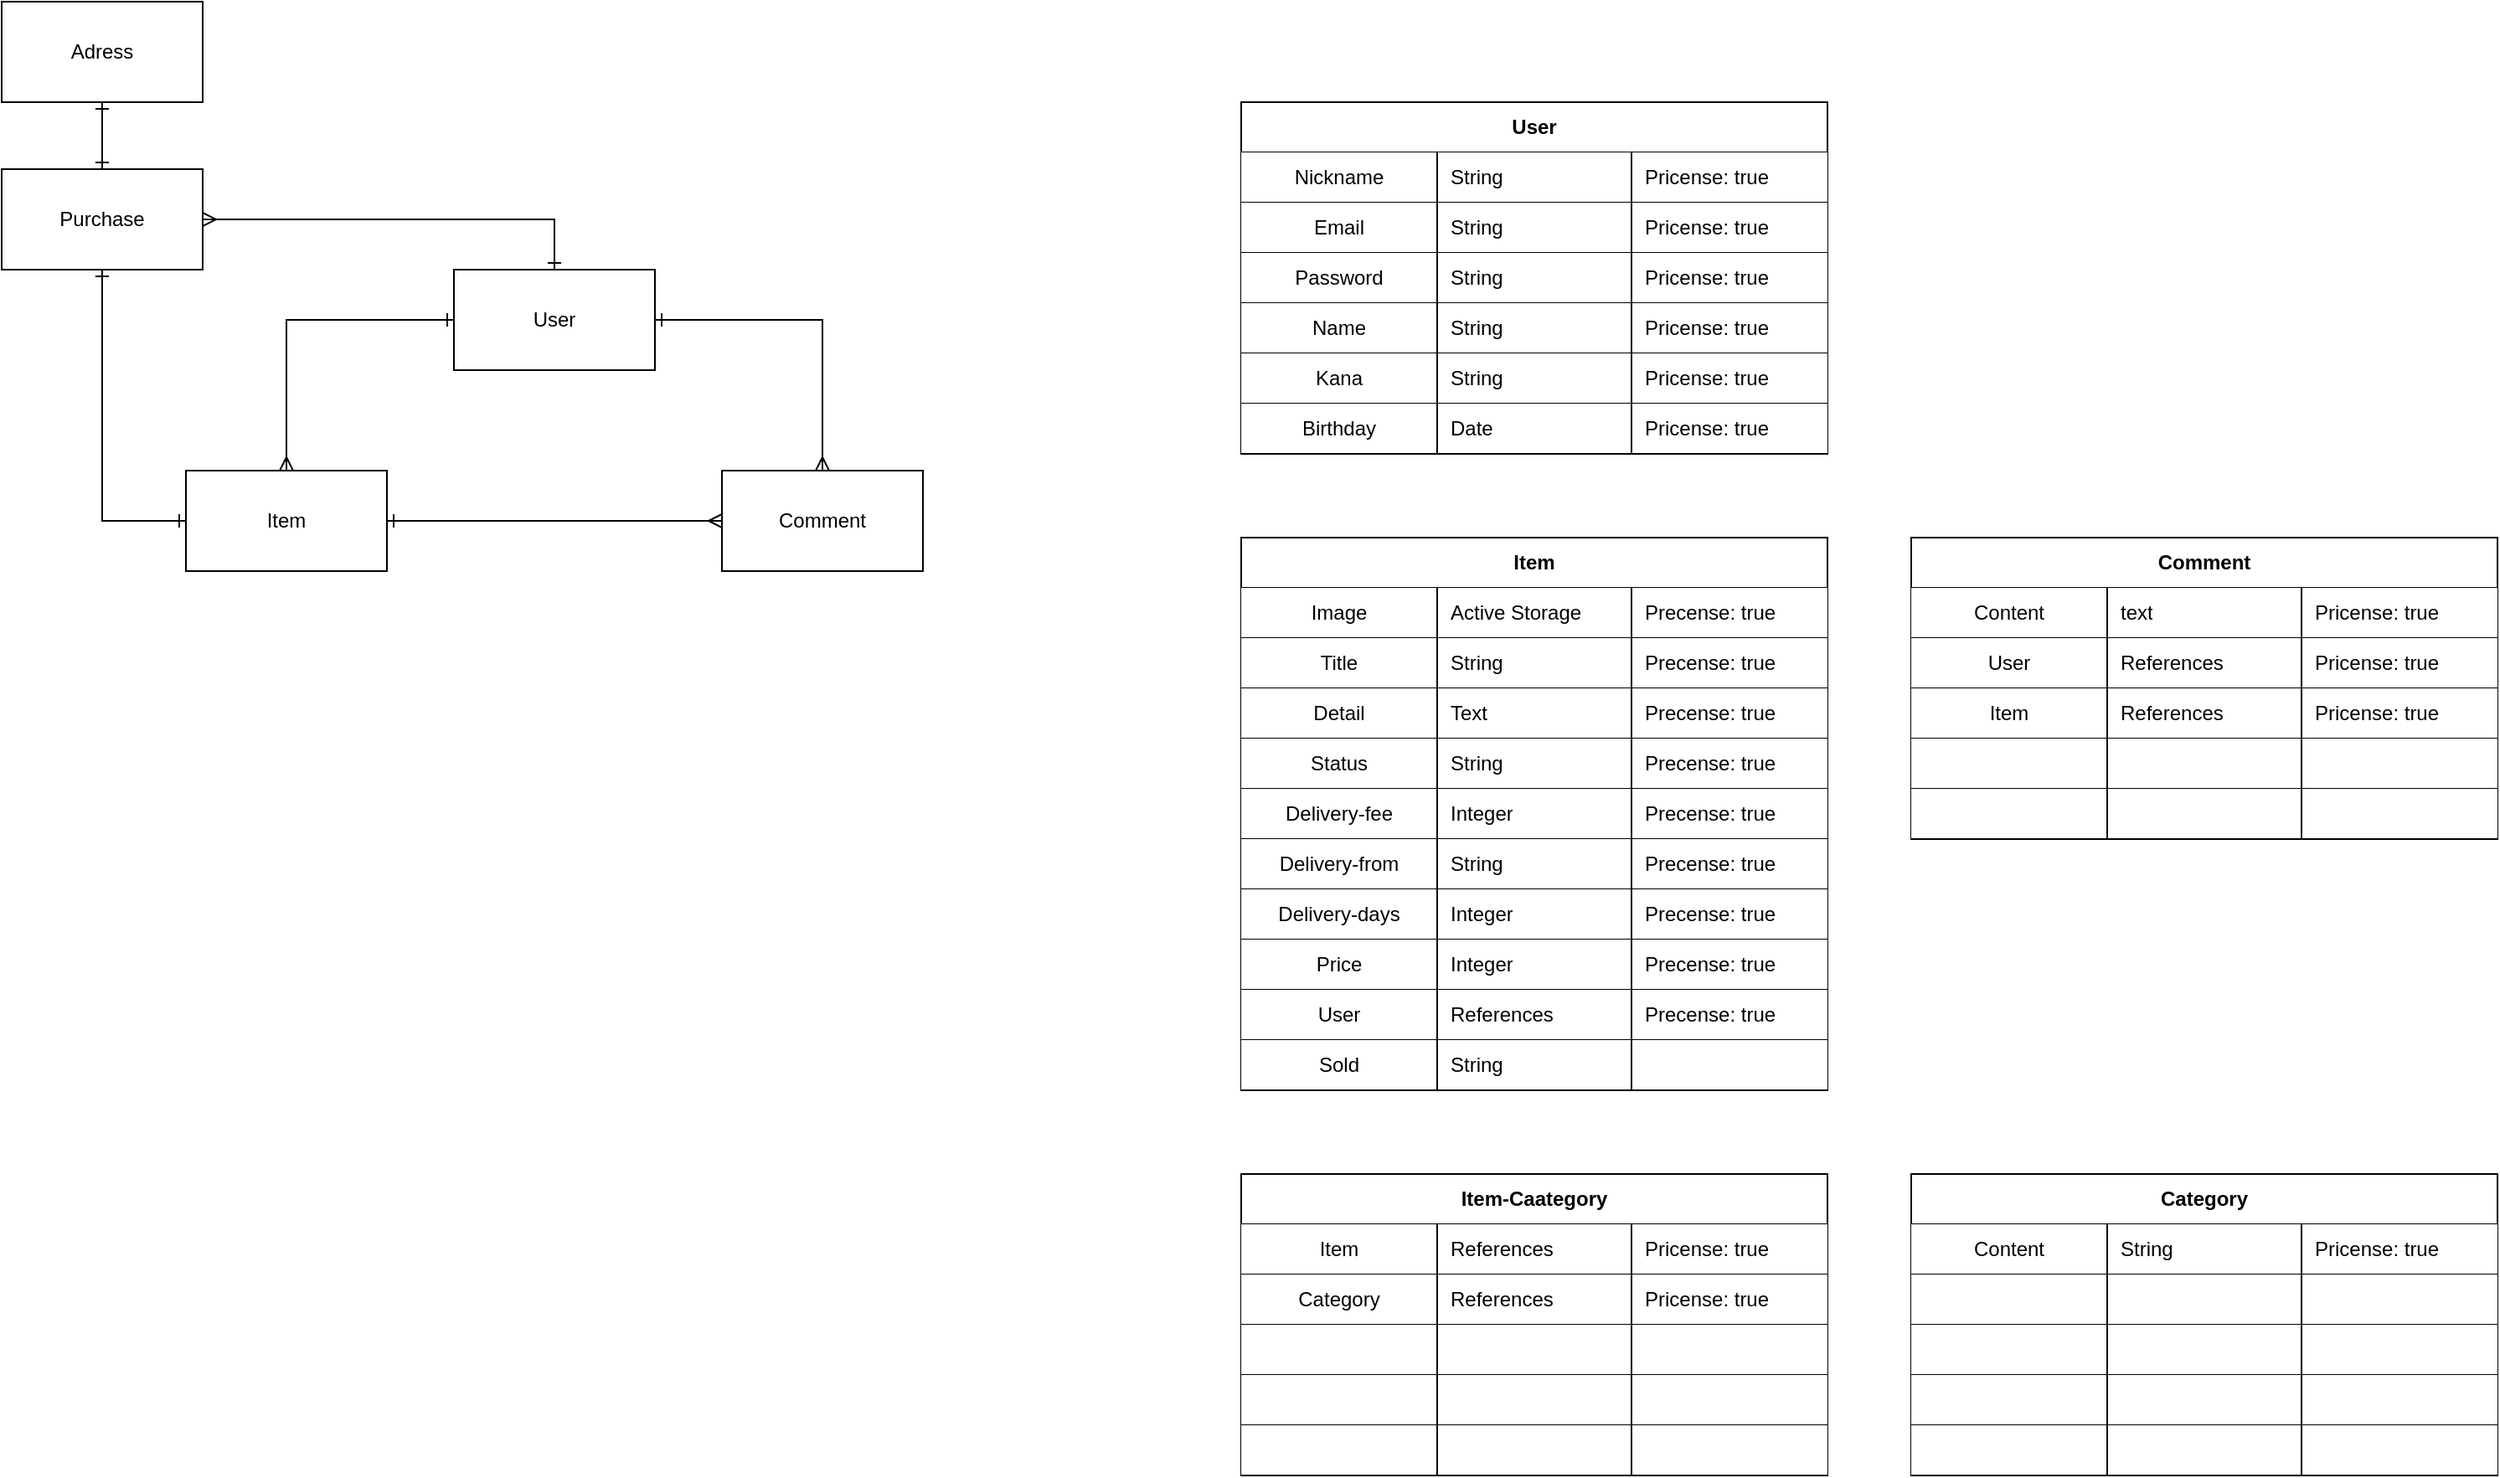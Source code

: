 <mxfile version="14.2.4" type="embed">
    <diagram id="dXZT_4Tq_jU0Bv2tB8mR" name="ページ1">
        <mxGraphModel dx="1555" dy="216" grid="1" gridSize="10" guides="1" tooltips="1" connect="1" arrows="1" fold="1" page="1" pageScale="1" pageWidth="827" pageHeight="1169" math="0" shadow="0">
            <root>
                <mxCell id="0"/>
                <mxCell id="1" parent="0"/>
                <mxCell id="6" style="edgeStyle=orthogonalEdgeStyle;rounded=0;orthogonalLoop=1;jettySize=auto;html=1;exitX=0;exitY=0.5;exitDx=0;exitDy=0;entryX=0.5;entryY=0;entryDx=0;entryDy=0;startArrow=ERone;startFill=0;endArrow=ERmany;endFill=0;" parent="1" source="2" target="3" edge="1">
                    <mxGeometry relative="1" as="geometry">
                        <Array as="points">
                            <mxPoint x="-530" y="240"/>
                        </Array>
                    </mxGeometry>
                </mxCell>
                <mxCell id="9" style="edgeStyle=orthogonalEdgeStyle;rounded=0;orthogonalLoop=1;jettySize=auto;html=1;exitX=1;exitY=0.5;exitDx=0;exitDy=0;entryX=0.5;entryY=0;entryDx=0;entryDy=0;startArrow=ERone;startFill=0;endArrow=ERmany;endFill=0;" parent="1" source="2" target="4" edge="1">
                    <mxGeometry relative="1" as="geometry"/>
                </mxCell>
                <mxCell id="2" value="User" style="whiteSpace=wrap;html=1;" parent="1" vertex="1">
                    <mxGeometry x="-430" y="210" width="120" height="60" as="geometry"/>
                </mxCell>
                <mxCell id="10" style="edgeStyle=orthogonalEdgeStyle;rounded=0;orthogonalLoop=1;jettySize=auto;html=1;exitX=1;exitY=0.5;exitDx=0;exitDy=0;startArrow=ERone;startFill=0;endArrow=ERmany;endFill=0;entryX=0;entryY=0.5;entryDx=0;entryDy=0;" parent="1" source="3" target="4" edge="1">
                    <mxGeometry relative="1" as="geometry">
                        <mxPoint x="-310" y="360" as="targetPoint"/>
                    </mxGeometry>
                </mxCell>
                <mxCell id="3" value="Item" style="whiteSpace=wrap;html=1;" parent="1" vertex="1">
                    <mxGeometry x="-590" y="330" width="120" height="60" as="geometry"/>
                </mxCell>
                <mxCell id="4" value="Comment" style="whiteSpace=wrap;html=1;" parent="1" vertex="1">
                    <mxGeometry x="-270" y="330" width="120" height="60" as="geometry"/>
                </mxCell>
                <mxCell id="41" style="edgeStyle=orthogonalEdgeStyle;rounded=0;orthogonalLoop=1;jettySize=auto;html=1;startArrow=ERone;startFill=0;endArrow=ERone;endFill=0;exitX=0;exitY=0.5;exitDx=0;exitDy=0;" parent="1" source="3" target="5" edge="1">
                    <mxGeometry relative="1" as="geometry"/>
                </mxCell>
                <mxCell id="110" style="edgeStyle=orthogonalEdgeStyle;rounded=0;orthogonalLoop=1;jettySize=auto;html=1;exitX=0.5;exitY=1;exitDx=0;exitDy=0;entryX=0.5;entryY=0;entryDx=0;entryDy=0;startArrow=ERone;startFill=0;endArrow=ERone;endFill=0;" parent="1" source="108" target="5" edge="1">
                    <mxGeometry relative="1" as="geometry">
                        <Array as="points">
                            <mxPoint x="-640" y="110"/>
                            <mxPoint x="-640" y="150"/>
                        </Array>
                    </mxGeometry>
                </mxCell>
                <mxCell id="167" style="edgeStyle=orthogonalEdgeStyle;rounded=0;orthogonalLoop=1;jettySize=auto;html=1;exitX=1;exitY=0.5;exitDx=0;exitDy=0;entryX=0.5;entryY=0;entryDx=0;entryDy=0;startArrow=ERmany;startFill=0;endArrow=ERone;endFill=0;" edge="1" parent="1" source="5" target="2">
                    <mxGeometry relative="1" as="geometry"/>
                </mxCell>
                <mxCell id="5" value="Purchase" style="whiteSpace=wrap;html=1;" parent="1" vertex="1">
                    <mxGeometry x="-700" y="150" width="120" height="60" as="geometry"/>
                </mxCell>
                <mxCell id="12" value="User" style="shape=table;html=1;whiteSpace=wrap;startSize=30;container=1;collapsible=0;childLayout=tableLayout;fixedRows=1;rowLines=0;fontStyle=1;align=center;labelBackgroundColor=none;" parent="1" vertex="1">
                    <mxGeometry x="40" y="110" width="350" height="210" as="geometry"/>
                </mxCell>
                <mxCell id="13" value="" style="shape=partialRectangle;html=1;whiteSpace=wrap;collapsible=0;dropTarget=0;pointerEvents=0;fillColor=none;top=0;left=0;bottom=1;right=0;points=[[0,0.5],[1,0.5]];portConstraint=eastwest;" parent="12" vertex="1">
                    <mxGeometry y="30" width="350" height="30" as="geometry"/>
                </mxCell>
                <mxCell id="14" value="Nickname" style="shape=partialRectangle;html=1;whiteSpace=wrap;connectable=0;top=0;left=0;bottom=1;right=0;overflow=hidden;" parent="13" vertex="1">
                    <mxGeometry width="117" height="30" as="geometry"/>
                </mxCell>
                <mxCell id="15" value="String" style="shape=partialRectangle;html=1;whiteSpace=wrap;connectable=0;top=0;left=1;bottom=1;right=0;align=left;spacingLeft=6;overflow=hidden;" parent="13" vertex="1">
                    <mxGeometry x="117" width="116" height="30" as="geometry"/>
                </mxCell>
                <mxCell id="31" value="&lt;span&gt;Pricense: true&lt;/span&gt;" style="shape=partialRectangle;html=1;whiteSpace=wrap;connectable=0;top=0;left=1;bottom=1;right=0;align=left;spacingLeft=6;overflow=hidden;" parent="13" vertex="1">
                    <mxGeometry x="233" width="117" height="30" as="geometry"/>
                </mxCell>
                <mxCell id="16" value="" style="shape=partialRectangle;html=1;whiteSpace=wrap;collapsible=0;dropTarget=0;pointerEvents=0;fillColor=none;top=0;left=0;bottom=0;right=0;points=[[0,0.5],[1,0.5]];portConstraint=eastwest;" parent="12" vertex="1">
                    <mxGeometry y="60" width="350" height="30" as="geometry"/>
                </mxCell>
                <mxCell id="17" value="Email" style="shape=partialRectangle;html=1;whiteSpace=wrap;connectable=0;top=0;left=0;bottom=1;right=0;overflow=hidden;" parent="16" vertex="1">
                    <mxGeometry width="117" height="30" as="geometry"/>
                </mxCell>
                <mxCell id="18" value="String" style="shape=partialRectangle;html=1;whiteSpace=wrap;connectable=0;top=0;left=1;bottom=1;right=0;align=left;spacingLeft=6;overflow=hidden;" parent="16" vertex="1">
                    <mxGeometry x="117" width="116" height="30" as="geometry"/>
                </mxCell>
                <mxCell id="32" value="&lt;span&gt;Pricense: true&lt;/span&gt;" style="shape=partialRectangle;html=1;whiteSpace=wrap;connectable=0;top=0;left=1;bottom=1;right=0;align=left;spacingLeft=6;overflow=hidden;" parent="16" vertex="1">
                    <mxGeometry x="233" width="117" height="30" as="geometry"/>
                </mxCell>
                <mxCell id="19" value="" style="shape=partialRectangle;html=1;whiteSpace=wrap;collapsible=0;dropTarget=0;pointerEvents=0;fillColor=none;top=0;left=0;bottom=0;right=0;points=[[0,0.5],[1,0.5]];portConstraint=eastwest;" parent="12" vertex="1">
                    <mxGeometry y="90" width="350" height="30" as="geometry"/>
                </mxCell>
                <mxCell id="20" value="Password" style="shape=partialRectangle;html=1;whiteSpace=wrap;connectable=0;top=0;left=0;bottom=1;right=0;overflow=hidden;" parent="19" vertex="1">
                    <mxGeometry width="117" height="30" as="geometry"/>
                </mxCell>
                <mxCell id="21" value="String" style="shape=partialRectangle;html=1;whiteSpace=wrap;connectable=0;top=0;left=1;bottom=1;right=0;align=left;spacingLeft=6;overflow=hidden;" parent="19" vertex="1">
                    <mxGeometry x="117" width="116" height="30" as="geometry"/>
                </mxCell>
                <mxCell id="33" value="&lt;span&gt;Pricense: true&lt;/span&gt;" style="shape=partialRectangle;html=1;whiteSpace=wrap;connectable=0;top=0;left=1;bottom=1;right=0;align=left;spacingLeft=6;overflow=hidden;" parent="19" vertex="1">
                    <mxGeometry x="233" width="117" height="30" as="geometry"/>
                </mxCell>
                <mxCell id="28" style="shape=partialRectangle;html=1;whiteSpace=wrap;collapsible=0;dropTarget=0;pointerEvents=0;fillColor=none;top=0;left=0;bottom=0;right=0;points=[[0,0.5],[1,0.5]];portConstraint=eastwest;" parent="12" vertex="1">
                    <mxGeometry y="120" width="350" height="30" as="geometry"/>
                </mxCell>
                <mxCell id="29" value="Name" style="shape=partialRectangle;html=1;whiteSpace=wrap;connectable=0;top=0;left=0;bottom=1;right=0;overflow=hidden;" parent="28" vertex="1">
                    <mxGeometry width="117" height="30" as="geometry"/>
                </mxCell>
                <mxCell id="30" value="String" style="shape=partialRectangle;html=1;whiteSpace=wrap;connectable=0;top=0;left=1;bottom=1;right=0;align=left;spacingLeft=6;overflow=hidden;" parent="28" vertex="1">
                    <mxGeometry x="117" width="116" height="30" as="geometry"/>
                </mxCell>
                <mxCell id="34" value="&lt;span&gt;Pricense: true&lt;/span&gt;" style="shape=partialRectangle;html=1;whiteSpace=wrap;connectable=0;top=0;left=1;bottom=1;right=0;align=left;spacingLeft=6;overflow=hidden;" parent="28" vertex="1">
                    <mxGeometry x="233" width="117" height="30" as="geometry"/>
                </mxCell>
                <mxCell id="25" style="shape=partialRectangle;html=1;whiteSpace=wrap;collapsible=0;dropTarget=0;pointerEvents=0;fillColor=none;top=0;left=0;bottom=0;right=0;points=[[0,0.5],[1,0.5]];portConstraint=eastwest;" parent="12" vertex="1">
                    <mxGeometry y="150" width="350" height="30" as="geometry"/>
                </mxCell>
                <mxCell id="26" value="Kana" style="shape=partialRectangle;html=1;whiteSpace=wrap;connectable=0;top=0;left=0;bottom=1;right=0;overflow=hidden;" parent="25" vertex="1">
                    <mxGeometry width="117" height="30" as="geometry"/>
                </mxCell>
                <mxCell id="27" value="String" style="shape=partialRectangle;html=1;whiteSpace=wrap;connectable=0;top=0;left=1;bottom=1;right=0;align=left;spacingLeft=6;overflow=hidden;" parent="25" vertex="1">
                    <mxGeometry x="117" width="116" height="30" as="geometry"/>
                </mxCell>
                <mxCell id="35" value="&lt;span&gt;Pricense: true&lt;/span&gt;" style="shape=partialRectangle;html=1;whiteSpace=wrap;connectable=0;top=0;left=1;bottom=1;right=0;align=left;spacingLeft=6;overflow=hidden;" parent="25" vertex="1">
                    <mxGeometry x="233" width="117" height="30" as="geometry"/>
                </mxCell>
                <mxCell id="36" style="shape=partialRectangle;html=1;whiteSpace=wrap;collapsible=0;dropTarget=0;pointerEvents=0;fillColor=none;top=0;left=0;bottom=0;right=0;points=[[0,0.5],[1,0.5]];portConstraint=eastwest;" parent="12" vertex="1">
                    <mxGeometry y="180" width="350" height="30" as="geometry"/>
                </mxCell>
                <mxCell id="37" value="Birthday" style="shape=partialRectangle;html=1;whiteSpace=wrap;connectable=0;top=0;left=0;bottom=1;right=0;overflow=hidden;" parent="36" vertex="1">
                    <mxGeometry width="117" height="30" as="geometry"/>
                </mxCell>
                <mxCell id="38" value="Date" style="shape=partialRectangle;html=1;whiteSpace=wrap;connectable=0;top=0;left=1;bottom=1;right=0;align=left;spacingLeft=6;overflow=hidden;" parent="36" vertex="1">
                    <mxGeometry x="117" width="116" height="30" as="geometry"/>
                </mxCell>
                <mxCell id="39" value="&lt;span&gt;Pricense: true&lt;/span&gt;" style="shape=partialRectangle;html=1;whiteSpace=wrap;connectable=0;top=0;left=1;bottom=1;right=0;align=left;spacingLeft=6;overflow=hidden;" parent="36" vertex="1">
                    <mxGeometry x="233" width="117" height="30" as="geometry"/>
                </mxCell>
                <mxCell id="42" value="Item" style="shape=table;html=1;whiteSpace=wrap;startSize=30;container=1;collapsible=0;childLayout=tableLayout;fixedRows=1;rowLines=0;fontStyle=1;align=center;labelBackgroundColor=none;" parent="1" vertex="1">
                    <mxGeometry x="40" y="370" width="350" height="330" as="geometry"/>
                </mxCell>
                <mxCell id="43" value="" style="shape=partialRectangle;html=1;whiteSpace=wrap;collapsible=0;dropTarget=0;pointerEvents=0;fillColor=none;top=0;left=0;bottom=1;right=0;points=[[0,0.5],[1,0.5]];portConstraint=eastwest;" parent="42" vertex="1">
                    <mxGeometry y="30" width="350" height="30" as="geometry"/>
                </mxCell>
                <mxCell id="44" value="Image" style="shape=partialRectangle;html=1;whiteSpace=wrap;connectable=0;top=0;left=0;bottom=1;right=0;overflow=hidden;" parent="43" vertex="1">
                    <mxGeometry width="117" height="30" as="geometry"/>
                </mxCell>
                <mxCell id="45" value="Active Storage" style="shape=partialRectangle;html=1;whiteSpace=wrap;connectable=0;top=0;left=1;bottom=1;right=0;align=left;spacingLeft=6;overflow=hidden;" parent="43" vertex="1">
                    <mxGeometry x="117" width="116" height="30" as="geometry"/>
                </mxCell>
                <mxCell id="46" value="Precense: true" style="shape=partialRectangle;html=1;whiteSpace=wrap;connectable=0;top=0;left=1;bottom=1;right=0;align=left;spacingLeft=6;overflow=hidden;" parent="43" vertex="1">
                    <mxGeometry x="233" width="117" height="30" as="geometry"/>
                </mxCell>
                <mxCell id="47" value="" style="shape=partialRectangle;html=1;whiteSpace=wrap;collapsible=0;dropTarget=0;pointerEvents=0;fillColor=none;top=0;left=0;bottom=0;right=0;points=[[0,0.5],[1,0.5]];portConstraint=eastwest;" parent="42" vertex="1">
                    <mxGeometry y="60" width="350" height="30" as="geometry"/>
                </mxCell>
                <mxCell id="48" value="Title" style="shape=partialRectangle;html=1;whiteSpace=wrap;connectable=0;top=0;left=0;bottom=1;right=0;overflow=hidden;" parent="47" vertex="1">
                    <mxGeometry width="117" height="30" as="geometry"/>
                </mxCell>
                <mxCell id="49" value="String" style="shape=partialRectangle;html=1;whiteSpace=wrap;connectable=0;top=0;left=1;bottom=1;right=0;align=left;spacingLeft=6;overflow=hidden;" parent="47" vertex="1">
                    <mxGeometry x="117" width="116" height="30" as="geometry"/>
                </mxCell>
                <mxCell id="50" value="Precense: true" style="shape=partialRectangle;html=1;whiteSpace=wrap;connectable=0;top=0;left=1;bottom=1;right=0;align=left;spacingLeft=6;overflow=hidden;" parent="47" vertex="1">
                    <mxGeometry x="233" width="117" height="30" as="geometry"/>
                </mxCell>
                <mxCell id="51" value="" style="shape=partialRectangle;html=1;whiteSpace=wrap;collapsible=0;dropTarget=0;pointerEvents=0;fillColor=none;top=0;left=0;bottom=0;right=0;points=[[0,0.5],[1,0.5]];portConstraint=eastwest;" parent="42" vertex="1">
                    <mxGeometry y="90" width="350" height="30" as="geometry"/>
                </mxCell>
                <mxCell id="52" value="Detail" style="shape=partialRectangle;html=1;whiteSpace=wrap;connectable=0;top=0;left=0;bottom=1;right=0;overflow=hidden;" parent="51" vertex="1">
                    <mxGeometry width="117" height="30" as="geometry"/>
                </mxCell>
                <mxCell id="53" value="Text" style="shape=partialRectangle;html=1;whiteSpace=wrap;connectable=0;top=0;left=1;bottom=1;right=0;align=left;spacingLeft=6;overflow=hidden;" parent="51" vertex="1">
                    <mxGeometry x="117" width="116" height="30" as="geometry"/>
                </mxCell>
                <mxCell id="54" value="Precense: true" style="shape=partialRectangle;html=1;whiteSpace=wrap;connectable=0;top=0;left=1;bottom=1;right=0;align=left;spacingLeft=6;overflow=hidden;" parent="51" vertex="1">
                    <mxGeometry x="233" width="117" height="30" as="geometry"/>
                </mxCell>
                <mxCell id="59" style="shape=partialRectangle;html=1;whiteSpace=wrap;collapsible=0;dropTarget=0;pointerEvents=0;fillColor=none;top=0;left=0;bottom=0;right=0;points=[[0,0.5],[1,0.5]];portConstraint=eastwest;" parent="42" vertex="1">
                    <mxGeometry y="120" width="350" height="30" as="geometry"/>
                </mxCell>
                <mxCell id="60" value="Status" style="shape=partialRectangle;html=1;whiteSpace=wrap;connectable=0;top=0;left=0;bottom=1;right=0;overflow=hidden;" parent="59" vertex="1">
                    <mxGeometry width="117" height="30" as="geometry"/>
                </mxCell>
                <mxCell id="61" value="String" style="shape=partialRectangle;html=1;whiteSpace=wrap;connectable=0;top=0;left=1;bottom=1;right=0;align=left;spacingLeft=6;overflow=hidden;" parent="59" vertex="1">
                    <mxGeometry x="117" width="116" height="30" as="geometry"/>
                </mxCell>
                <mxCell id="62" value="Precense: true" style="shape=partialRectangle;html=1;whiteSpace=wrap;connectable=0;top=0;left=1;bottom=1;right=0;align=left;spacingLeft=6;overflow=hidden;" parent="59" vertex="1">
                    <mxGeometry x="233" width="117" height="30" as="geometry"/>
                </mxCell>
                <mxCell id="63" style="shape=partialRectangle;html=1;whiteSpace=wrap;collapsible=0;dropTarget=0;pointerEvents=0;fillColor=none;top=0;left=0;bottom=0;right=0;points=[[0,0.5],[1,0.5]];portConstraint=eastwest;" parent="42" vertex="1">
                    <mxGeometry y="150" width="350" height="30" as="geometry"/>
                </mxCell>
                <mxCell id="64" value="Delivery-fee" style="shape=partialRectangle;html=1;whiteSpace=wrap;connectable=0;top=0;left=0;bottom=1;right=0;overflow=hidden;" parent="63" vertex="1">
                    <mxGeometry width="117" height="30" as="geometry"/>
                </mxCell>
                <mxCell id="65" value="Integer" style="shape=partialRectangle;html=1;whiteSpace=wrap;connectable=0;top=0;left=1;bottom=1;right=0;align=left;spacingLeft=6;overflow=hidden;" parent="63" vertex="1">
                    <mxGeometry x="117" width="116" height="30" as="geometry"/>
                </mxCell>
                <mxCell id="66" value="Precense: true" style="shape=partialRectangle;html=1;whiteSpace=wrap;connectable=0;top=0;left=1;bottom=1;right=0;align=left;spacingLeft=6;overflow=hidden;" parent="63" vertex="1">
                    <mxGeometry x="233" width="117" height="30" as="geometry"/>
                </mxCell>
                <mxCell id="104" style="shape=partialRectangle;html=1;whiteSpace=wrap;collapsible=0;dropTarget=0;pointerEvents=0;fillColor=none;top=0;left=0;bottom=0;right=0;points=[[0,0.5],[1,0.5]];portConstraint=eastwest;" parent="42" vertex="1">
                    <mxGeometry y="180" width="350" height="30" as="geometry"/>
                </mxCell>
                <mxCell id="105" value="Delivery-from" style="shape=partialRectangle;html=1;whiteSpace=wrap;connectable=0;top=0;left=0;bottom=1;right=0;overflow=hidden;" parent="104" vertex="1">
                    <mxGeometry width="117" height="30" as="geometry"/>
                </mxCell>
                <mxCell id="106" value="String" style="shape=partialRectangle;html=1;whiteSpace=wrap;connectable=0;top=0;left=1;bottom=1;right=0;align=left;spacingLeft=6;overflow=hidden;" parent="104" vertex="1">
                    <mxGeometry x="117" width="116" height="30" as="geometry"/>
                </mxCell>
                <mxCell id="107" value="Precense: true" style="shape=partialRectangle;html=1;whiteSpace=wrap;connectable=0;top=0;left=1;bottom=1;right=0;align=left;spacingLeft=6;overflow=hidden;" parent="104" vertex="1">
                    <mxGeometry x="233" width="117" height="30" as="geometry"/>
                </mxCell>
                <mxCell id="100" style="shape=partialRectangle;html=1;whiteSpace=wrap;collapsible=0;dropTarget=0;pointerEvents=0;fillColor=none;top=0;left=0;bottom=0;right=0;points=[[0,0.5],[1,0.5]];portConstraint=eastwest;" parent="42" vertex="1">
                    <mxGeometry y="210" width="350" height="30" as="geometry"/>
                </mxCell>
                <mxCell id="101" value="Delivery-days" style="shape=partialRectangle;html=1;whiteSpace=wrap;connectable=0;top=0;left=0;bottom=1;right=0;overflow=hidden;" parent="100" vertex="1">
                    <mxGeometry width="117" height="30" as="geometry"/>
                </mxCell>
                <mxCell id="102" value="Integer" style="shape=partialRectangle;html=1;whiteSpace=wrap;connectable=0;top=0;left=1;bottom=1;right=0;align=left;spacingLeft=6;overflow=hidden;" parent="100" vertex="1">
                    <mxGeometry x="117" width="116" height="30" as="geometry"/>
                </mxCell>
                <mxCell id="103" value="Precense: true" style="shape=partialRectangle;html=1;whiteSpace=wrap;connectable=0;top=0;left=1;bottom=1;right=0;align=left;spacingLeft=6;overflow=hidden;" parent="100" vertex="1">
                    <mxGeometry x="233" width="117" height="30" as="geometry"/>
                </mxCell>
                <mxCell id="96" style="shape=partialRectangle;html=1;whiteSpace=wrap;collapsible=0;dropTarget=0;pointerEvents=0;fillColor=none;top=0;left=0;bottom=0;right=0;points=[[0,0.5],[1,0.5]];portConstraint=eastwest;" parent="42" vertex="1">
                    <mxGeometry y="240" width="350" height="30" as="geometry"/>
                </mxCell>
                <mxCell id="97" value="Price" style="shape=partialRectangle;html=1;whiteSpace=wrap;connectable=0;top=0;left=0;bottom=1;right=0;overflow=hidden;" parent="96" vertex="1">
                    <mxGeometry width="117" height="30" as="geometry"/>
                </mxCell>
                <mxCell id="98" value="Integer" style="shape=partialRectangle;html=1;whiteSpace=wrap;connectable=0;top=0;left=1;bottom=1;right=0;align=left;spacingLeft=6;overflow=hidden;" parent="96" vertex="1">
                    <mxGeometry x="117" width="116" height="30" as="geometry"/>
                </mxCell>
                <mxCell id="99" value="Precense: true" style="shape=partialRectangle;html=1;whiteSpace=wrap;connectable=0;top=0;left=1;bottom=1;right=0;align=left;spacingLeft=6;overflow=hidden;" parent="96" vertex="1">
                    <mxGeometry x="233" width="117" height="30" as="geometry"/>
                </mxCell>
                <mxCell id="114" style="shape=partialRectangle;html=1;whiteSpace=wrap;collapsible=0;dropTarget=0;pointerEvents=0;fillColor=none;top=0;left=0;bottom=0;right=0;points=[[0,0.5],[1,0.5]];portConstraint=eastwest;" parent="42" vertex="1">
                    <mxGeometry y="270" width="350" height="30" as="geometry"/>
                </mxCell>
                <mxCell id="115" value="User" style="shape=partialRectangle;html=1;whiteSpace=wrap;connectable=0;top=0;left=0;bottom=1;right=0;overflow=hidden;" parent="114" vertex="1">
                    <mxGeometry width="117" height="30" as="geometry"/>
                </mxCell>
                <mxCell id="116" value="References" style="shape=partialRectangle;html=1;whiteSpace=wrap;connectable=0;top=0;left=1;bottom=1;right=0;align=left;spacingLeft=6;overflow=hidden;" parent="114" vertex="1">
                    <mxGeometry x="117" width="116" height="30" as="geometry"/>
                </mxCell>
                <mxCell id="117" value="Precense: true" style="shape=partialRectangle;html=1;whiteSpace=wrap;connectable=0;top=0;left=1;bottom=1;right=0;align=left;spacingLeft=6;overflow=hidden;" parent="114" vertex="1">
                    <mxGeometry x="233" width="117" height="30" as="geometry"/>
                </mxCell>
                <mxCell id="160" style="shape=partialRectangle;html=1;whiteSpace=wrap;collapsible=0;dropTarget=0;pointerEvents=0;fillColor=none;top=0;left=0;bottom=0;right=0;points=[[0,0.5],[1,0.5]];portConstraint=eastwest;" vertex="1" parent="42">
                    <mxGeometry y="300" width="350" height="30" as="geometry"/>
                </mxCell>
                <mxCell id="161" value="Sold" style="shape=partialRectangle;html=1;whiteSpace=wrap;connectable=0;top=0;left=0;bottom=1;right=0;overflow=hidden;" vertex="1" parent="160">
                    <mxGeometry width="117" height="30" as="geometry"/>
                </mxCell>
                <mxCell id="162" value="String" style="shape=partialRectangle;html=1;whiteSpace=wrap;connectable=0;top=0;left=1;bottom=1;right=0;align=left;spacingLeft=6;overflow=hidden;" vertex="1" parent="160">
                    <mxGeometry x="117" width="116" height="30" as="geometry"/>
                </mxCell>
                <mxCell id="163" style="shape=partialRectangle;html=1;whiteSpace=wrap;connectable=0;top=0;left=1;bottom=1;right=0;align=left;spacingLeft=6;overflow=hidden;" vertex="1" parent="160">
                    <mxGeometry x="233" width="117" height="30" as="geometry"/>
                </mxCell>
                <mxCell id="67" value="Comment" style="shape=table;html=1;whiteSpace=wrap;startSize=30;container=1;collapsible=0;childLayout=tableLayout;fixedRows=1;rowLines=0;fontStyle=1;align=center;labelBackgroundColor=none;" parent="1" vertex="1">
                    <mxGeometry x="440" y="370" width="350" height="180" as="geometry"/>
                </mxCell>
                <mxCell id="68" value="" style="shape=partialRectangle;html=1;whiteSpace=wrap;collapsible=0;dropTarget=0;pointerEvents=0;fillColor=none;top=0;left=0;bottom=1;right=0;points=[[0,0.5],[1,0.5]];portConstraint=eastwest;" parent="67" vertex="1">
                    <mxGeometry y="30" width="350" height="30" as="geometry"/>
                </mxCell>
                <mxCell id="69" value="Content" style="shape=partialRectangle;html=1;whiteSpace=wrap;connectable=0;top=0;left=0;bottom=1;right=0;overflow=hidden;" parent="68" vertex="1">
                    <mxGeometry width="117" height="30" as="geometry"/>
                </mxCell>
                <mxCell id="70" value="text" style="shape=partialRectangle;html=1;whiteSpace=wrap;connectable=0;top=0;left=1;bottom=1;right=0;align=left;spacingLeft=6;overflow=hidden;" parent="68" vertex="1">
                    <mxGeometry x="117" width="116" height="30" as="geometry"/>
                </mxCell>
                <mxCell id="71" value="&lt;span&gt;Pricense: true&lt;/span&gt;" style="shape=partialRectangle;html=1;whiteSpace=wrap;connectable=0;top=0;left=1;bottom=1;right=0;align=left;spacingLeft=6;overflow=hidden;" parent="68" vertex="1">
                    <mxGeometry x="233" width="117" height="30" as="geometry"/>
                </mxCell>
                <mxCell id="72" value="" style="shape=partialRectangle;html=1;whiteSpace=wrap;collapsible=0;dropTarget=0;pointerEvents=0;fillColor=none;top=0;left=0;bottom=0;right=0;points=[[0,0.5],[1,0.5]];portConstraint=eastwest;" parent="67" vertex="1">
                    <mxGeometry y="60" width="350" height="30" as="geometry"/>
                </mxCell>
                <mxCell id="73" value="User" style="shape=partialRectangle;html=1;whiteSpace=wrap;connectable=0;top=0;left=0;bottom=1;right=0;overflow=hidden;" parent="72" vertex="1">
                    <mxGeometry width="117" height="30" as="geometry"/>
                </mxCell>
                <mxCell id="74" value="References" style="shape=partialRectangle;html=1;whiteSpace=wrap;connectable=0;top=0;left=1;bottom=1;right=0;align=left;spacingLeft=6;overflow=hidden;" parent="72" vertex="1">
                    <mxGeometry x="117" width="116" height="30" as="geometry"/>
                </mxCell>
                <mxCell id="75" value="&lt;span&gt;Pricense: true&lt;/span&gt;" style="shape=partialRectangle;html=1;whiteSpace=wrap;connectable=0;top=0;left=1;bottom=1;right=0;align=left;spacingLeft=6;overflow=hidden;" parent="72" vertex="1">
                    <mxGeometry x="233" width="117" height="30" as="geometry"/>
                </mxCell>
                <mxCell id="76" value="" style="shape=partialRectangle;html=1;whiteSpace=wrap;collapsible=0;dropTarget=0;pointerEvents=0;fillColor=none;top=0;left=0;bottom=0;right=0;points=[[0,0.5],[1,0.5]];portConstraint=eastwest;" parent="67" vertex="1">
                    <mxGeometry y="90" width="350" height="30" as="geometry"/>
                </mxCell>
                <mxCell id="77" value="Item" style="shape=partialRectangle;html=1;whiteSpace=wrap;connectable=0;top=0;left=0;bottom=1;right=0;overflow=hidden;" parent="76" vertex="1">
                    <mxGeometry width="117" height="30" as="geometry"/>
                </mxCell>
                <mxCell id="78" value="References" style="shape=partialRectangle;html=1;whiteSpace=wrap;connectable=0;top=0;left=1;bottom=1;right=0;align=left;spacingLeft=6;overflow=hidden;" parent="76" vertex="1">
                    <mxGeometry x="117" width="116" height="30" as="geometry"/>
                </mxCell>
                <mxCell id="79" value="&lt;span&gt;Pricense: true&lt;/span&gt;" style="shape=partialRectangle;html=1;whiteSpace=wrap;connectable=0;top=0;left=1;bottom=1;right=0;align=left;spacingLeft=6;overflow=hidden;" parent="76" vertex="1">
                    <mxGeometry x="233" width="117" height="30" as="geometry"/>
                </mxCell>
                <mxCell id="84" style="shape=partialRectangle;html=1;whiteSpace=wrap;collapsible=0;dropTarget=0;pointerEvents=0;fillColor=none;top=0;left=0;bottom=0;right=0;points=[[0,0.5],[1,0.5]];portConstraint=eastwest;" parent="67" vertex="1">
                    <mxGeometry y="120" width="350" height="30" as="geometry"/>
                </mxCell>
                <mxCell id="85" value="" style="shape=partialRectangle;html=1;whiteSpace=wrap;connectable=0;top=0;left=0;bottom=1;right=0;overflow=hidden;" parent="84" vertex="1">
                    <mxGeometry width="117" height="30" as="geometry"/>
                </mxCell>
                <mxCell id="86" value="" style="shape=partialRectangle;html=1;whiteSpace=wrap;connectable=0;top=0;left=1;bottom=1;right=0;align=left;spacingLeft=6;overflow=hidden;" parent="84" vertex="1">
                    <mxGeometry x="117" width="116" height="30" as="geometry"/>
                </mxCell>
                <mxCell id="87" value="" style="shape=partialRectangle;html=1;whiteSpace=wrap;connectable=0;top=0;left=1;bottom=1;right=0;align=left;spacingLeft=6;overflow=hidden;" parent="84" vertex="1">
                    <mxGeometry x="233" width="117" height="30" as="geometry"/>
                </mxCell>
                <mxCell id="88" style="shape=partialRectangle;html=1;whiteSpace=wrap;collapsible=0;dropTarget=0;pointerEvents=0;fillColor=none;top=0;left=0;bottom=0;right=0;points=[[0,0.5],[1,0.5]];portConstraint=eastwest;" parent="67" vertex="1">
                    <mxGeometry y="150" width="350" height="30" as="geometry"/>
                </mxCell>
                <mxCell id="89" value="" style="shape=partialRectangle;html=1;whiteSpace=wrap;connectable=0;top=0;left=0;bottom=1;right=0;overflow=hidden;" parent="88" vertex="1">
                    <mxGeometry width="117" height="30" as="geometry"/>
                </mxCell>
                <mxCell id="90" value="" style="shape=partialRectangle;html=1;whiteSpace=wrap;connectable=0;top=0;left=1;bottom=1;right=0;align=left;spacingLeft=6;overflow=hidden;" parent="88" vertex="1">
                    <mxGeometry x="117" width="116" height="30" as="geometry"/>
                </mxCell>
                <mxCell id="91" value="" style="shape=partialRectangle;html=1;whiteSpace=wrap;connectable=0;top=0;left=1;bottom=1;right=0;align=left;spacingLeft=6;overflow=hidden;" parent="88" vertex="1">
                    <mxGeometry x="233" width="117" height="30" as="geometry"/>
                </mxCell>
                <mxCell id="108" value="Adress" style="whiteSpace=wrap;html=1;" parent="1" vertex="1">
                    <mxGeometry x="-700" y="50" width="120" height="60" as="geometry"/>
                </mxCell>
                <mxCell id="118" value="Category" style="shape=table;html=1;whiteSpace=wrap;startSize=30;container=1;collapsible=0;childLayout=tableLayout;fixedRows=1;rowLines=0;fontStyle=1;align=center;labelBackgroundColor=none;" parent="1" vertex="1">
                    <mxGeometry x="440" y="750" width="350" height="180" as="geometry"/>
                </mxCell>
                <mxCell id="119" value="" style="shape=partialRectangle;html=1;whiteSpace=wrap;collapsible=0;dropTarget=0;pointerEvents=0;fillColor=none;top=0;left=0;bottom=1;right=0;points=[[0,0.5],[1,0.5]];portConstraint=eastwest;" parent="118" vertex="1">
                    <mxGeometry y="30" width="350" height="30" as="geometry"/>
                </mxCell>
                <mxCell id="120" value="Content" style="shape=partialRectangle;html=1;whiteSpace=wrap;connectable=0;top=0;left=0;bottom=1;right=0;overflow=hidden;" parent="119" vertex="1">
                    <mxGeometry width="117" height="30" as="geometry"/>
                </mxCell>
                <mxCell id="121" value="String" style="shape=partialRectangle;html=1;whiteSpace=wrap;connectable=0;top=0;left=1;bottom=1;right=0;align=left;spacingLeft=6;overflow=hidden;" parent="119" vertex="1">
                    <mxGeometry x="117" width="116" height="30" as="geometry"/>
                </mxCell>
                <mxCell id="122" value="&lt;span&gt;Pricense: true&lt;/span&gt;" style="shape=partialRectangle;html=1;whiteSpace=wrap;connectable=0;top=0;left=1;bottom=1;right=0;align=left;spacingLeft=6;overflow=hidden;" parent="119" vertex="1">
                    <mxGeometry x="233" width="117" height="30" as="geometry"/>
                </mxCell>
                <mxCell id="123" value="" style="shape=partialRectangle;html=1;whiteSpace=wrap;collapsible=0;dropTarget=0;pointerEvents=0;fillColor=none;top=0;left=0;bottom=0;right=0;points=[[0,0.5],[1,0.5]];portConstraint=eastwest;" parent="118" vertex="1">
                    <mxGeometry y="60" width="350" height="30" as="geometry"/>
                </mxCell>
                <mxCell id="124" value="" style="shape=partialRectangle;html=1;whiteSpace=wrap;connectable=0;top=0;left=0;bottom=1;right=0;overflow=hidden;" parent="123" vertex="1">
                    <mxGeometry width="117" height="30" as="geometry"/>
                </mxCell>
                <mxCell id="125" value="" style="shape=partialRectangle;html=1;whiteSpace=wrap;connectable=0;top=0;left=1;bottom=1;right=0;align=left;spacingLeft=6;overflow=hidden;" parent="123" vertex="1">
                    <mxGeometry x="117" width="116" height="30" as="geometry"/>
                </mxCell>
                <mxCell id="126" value="" style="shape=partialRectangle;html=1;whiteSpace=wrap;connectable=0;top=0;left=1;bottom=1;right=0;align=left;spacingLeft=6;overflow=hidden;" parent="123" vertex="1">
                    <mxGeometry x="233" width="117" height="30" as="geometry"/>
                </mxCell>
                <mxCell id="127" value="" style="shape=partialRectangle;html=1;whiteSpace=wrap;collapsible=0;dropTarget=0;pointerEvents=0;fillColor=none;top=0;left=0;bottom=0;right=0;points=[[0,0.5],[1,0.5]];portConstraint=eastwest;" parent="118" vertex="1">
                    <mxGeometry y="90" width="350" height="30" as="geometry"/>
                </mxCell>
                <mxCell id="128" value="" style="shape=partialRectangle;html=1;whiteSpace=wrap;connectable=0;top=0;left=0;bottom=1;right=0;overflow=hidden;" parent="127" vertex="1">
                    <mxGeometry width="117" height="30" as="geometry"/>
                </mxCell>
                <mxCell id="129" value="" style="shape=partialRectangle;html=1;whiteSpace=wrap;connectable=0;top=0;left=1;bottom=1;right=0;align=left;spacingLeft=6;overflow=hidden;" parent="127" vertex="1">
                    <mxGeometry x="117" width="116" height="30" as="geometry"/>
                </mxCell>
                <mxCell id="130" value="" style="shape=partialRectangle;html=1;whiteSpace=wrap;connectable=0;top=0;left=1;bottom=1;right=0;align=left;spacingLeft=6;overflow=hidden;" parent="127" vertex="1">
                    <mxGeometry x="233" width="117" height="30" as="geometry"/>
                </mxCell>
                <mxCell id="131" style="shape=partialRectangle;html=1;whiteSpace=wrap;collapsible=0;dropTarget=0;pointerEvents=0;fillColor=none;top=0;left=0;bottom=0;right=0;points=[[0,0.5],[1,0.5]];portConstraint=eastwest;" parent="118" vertex="1">
                    <mxGeometry y="120" width="350" height="30" as="geometry"/>
                </mxCell>
                <mxCell id="132" value="" style="shape=partialRectangle;html=1;whiteSpace=wrap;connectable=0;top=0;left=0;bottom=1;right=0;overflow=hidden;" parent="131" vertex="1">
                    <mxGeometry width="117" height="30" as="geometry"/>
                </mxCell>
                <mxCell id="133" value="" style="shape=partialRectangle;html=1;whiteSpace=wrap;connectable=0;top=0;left=1;bottom=1;right=0;align=left;spacingLeft=6;overflow=hidden;" parent="131" vertex="1">
                    <mxGeometry x="117" width="116" height="30" as="geometry"/>
                </mxCell>
                <mxCell id="134" value="" style="shape=partialRectangle;html=1;whiteSpace=wrap;connectable=0;top=0;left=1;bottom=1;right=0;align=left;spacingLeft=6;overflow=hidden;" parent="131" vertex="1">
                    <mxGeometry x="233" width="117" height="30" as="geometry"/>
                </mxCell>
                <mxCell id="135" style="shape=partialRectangle;html=1;whiteSpace=wrap;collapsible=0;dropTarget=0;pointerEvents=0;fillColor=none;top=0;left=0;bottom=0;right=0;points=[[0,0.5],[1,0.5]];portConstraint=eastwest;" parent="118" vertex="1">
                    <mxGeometry y="150" width="350" height="30" as="geometry"/>
                </mxCell>
                <mxCell id="136" value="" style="shape=partialRectangle;html=1;whiteSpace=wrap;connectable=0;top=0;left=0;bottom=1;right=0;overflow=hidden;" parent="135" vertex="1">
                    <mxGeometry width="117" height="30" as="geometry"/>
                </mxCell>
                <mxCell id="137" value="" style="shape=partialRectangle;html=1;whiteSpace=wrap;connectable=0;top=0;left=1;bottom=1;right=0;align=left;spacingLeft=6;overflow=hidden;" parent="135" vertex="1">
                    <mxGeometry x="117" width="116" height="30" as="geometry"/>
                </mxCell>
                <mxCell id="138" value="" style="shape=partialRectangle;html=1;whiteSpace=wrap;connectable=0;top=0;left=1;bottom=1;right=0;align=left;spacingLeft=6;overflow=hidden;" parent="135" vertex="1">
                    <mxGeometry x="233" width="117" height="30" as="geometry"/>
                </mxCell>
                <mxCell id="139" value="Item-Caategory" style="shape=table;html=1;whiteSpace=wrap;startSize=30;container=1;collapsible=0;childLayout=tableLayout;fixedRows=1;rowLines=0;fontStyle=1;align=center;labelBackgroundColor=none;" parent="1" vertex="1">
                    <mxGeometry x="40" y="750" width="350" height="180" as="geometry"/>
                </mxCell>
                <mxCell id="140" value="" style="shape=partialRectangle;html=1;whiteSpace=wrap;collapsible=0;dropTarget=0;pointerEvents=0;fillColor=none;top=0;left=0;bottom=1;right=0;points=[[0,0.5],[1,0.5]];portConstraint=eastwest;" parent="139" vertex="1">
                    <mxGeometry y="30" width="350" height="30" as="geometry"/>
                </mxCell>
                <mxCell id="141" value="Item" style="shape=partialRectangle;html=1;whiteSpace=wrap;connectable=0;top=0;left=0;bottom=1;right=0;overflow=hidden;" parent="140" vertex="1">
                    <mxGeometry width="117" height="30" as="geometry"/>
                </mxCell>
                <mxCell id="142" value="References" style="shape=partialRectangle;html=1;whiteSpace=wrap;connectable=0;top=0;left=1;bottom=1;right=0;align=left;spacingLeft=6;overflow=hidden;" parent="140" vertex="1">
                    <mxGeometry x="117" width="116" height="30" as="geometry"/>
                </mxCell>
                <mxCell id="143" value="&lt;span&gt;Pricense: true&lt;/span&gt;" style="shape=partialRectangle;html=1;whiteSpace=wrap;connectable=0;top=0;left=1;bottom=1;right=0;align=left;spacingLeft=6;overflow=hidden;" parent="140" vertex="1">
                    <mxGeometry x="233" width="117" height="30" as="geometry"/>
                </mxCell>
                <mxCell id="144" value="" style="shape=partialRectangle;html=1;whiteSpace=wrap;collapsible=0;dropTarget=0;pointerEvents=0;fillColor=none;top=0;left=0;bottom=0;right=0;points=[[0,0.5],[1,0.5]];portConstraint=eastwest;" parent="139" vertex="1">
                    <mxGeometry y="60" width="350" height="30" as="geometry"/>
                </mxCell>
                <mxCell id="145" value="Category" style="shape=partialRectangle;html=1;whiteSpace=wrap;connectable=0;top=0;left=0;bottom=1;right=0;overflow=hidden;" parent="144" vertex="1">
                    <mxGeometry width="117" height="30" as="geometry"/>
                </mxCell>
                <mxCell id="146" value="References" style="shape=partialRectangle;html=1;whiteSpace=wrap;connectable=0;top=0;left=1;bottom=1;right=0;align=left;spacingLeft=6;overflow=hidden;" parent="144" vertex="1">
                    <mxGeometry x="117" width="116" height="30" as="geometry"/>
                </mxCell>
                <mxCell id="147" value="&lt;span&gt;Pricense: true&lt;/span&gt;" style="shape=partialRectangle;html=1;whiteSpace=wrap;connectable=0;top=0;left=1;bottom=1;right=0;align=left;spacingLeft=6;overflow=hidden;" parent="144" vertex="1">
                    <mxGeometry x="233" width="117" height="30" as="geometry"/>
                </mxCell>
                <mxCell id="148" value="" style="shape=partialRectangle;html=1;whiteSpace=wrap;collapsible=0;dropTarget=0;pointerEvents=0;fillColor=none;top=0;left=0;bottom=0;right=0;points=[[0,0.5],[1,0.5]];portConstraint=eastwest;" parent="139" vertex="1">
                    <mxGeometry y="90" width="350" height="30" as="geometry"/>
                </mxCell>
                <mxCell id="149" value="" style="shape=partialRectangle;html=1;whiteSpace=wrap;connectable=0;top=0;left=0;bottom=1;right=0;overflow=hidden;" parent="148" vertex="1">
                    <mxGeometry width="117" height="30" as="geometry"/>
                </mxCell>
                <mxCell id="150" value="" style="shape=partialRectangle;html=1;whiteSpace=wrap;connectable=0;top=0;left=1;bottom=1;right=0;align=left;spacingLeft=6;overflow=hidden;" parent="148" vertex="1">
                    <mxGeometry x="117" width="116" height="30" as="geometry"/>
                </mxCell>
                <mxCell id="151" value="" style="shape=partialRectangle;html=1;whiteSpace=wrap;connectable=0;top=0;left=1;bottom=1;right=0;align=left;spacingLeft=6;overflow=hidden;" parent="148" vertex="1">
                    <mxGeometry x="233" width="117" height="30" as="geometry"/>
                </mxCell>
                <mxCell id="152" style="shape=partialRectangle;html=1;whiteSpace=wrap;collapsible=0;dropTarget=0;pointerEvents=0;fillColor=none;top=0;left=0;bottom=0;right=0;points=[[0,0.5],[1,0.5]];portConstraint=eastwest;" parent="139" vertex="1">
                    <mxGeometry y="120" width="350" height="30" as="geometry"/>
                </mxCell>
                <mxCell id="153" value="" style="shape=partialRectangle;html=1;whiteSpace=wrap;connectable=0;top=0;left=0;bottom=1;right=0;overflow=hidden;" parent="152" vertex="1">
                    <mxGeometry width="117" height="30" as="geometry"/>
                </mxCell>
                <mxCell id="154" value="" style="shape=partialRectangle;html=1;whiteSpace=wrap;connectable=0;top=0;left=1;bottom=1;right=0;align=left;spacingLeft=6;overflow=hidden;" parent="152" vertex="1">
                    <mxGeometry x="117" width="116" height="30" as="geometry"/>
                </mxCell>
                <mxCell id="155" value="" style="shape=partialRectangle;html=1;whiteSpace=wrap;connectable=0;top=0;left=1;bottom=1;right=0;align=left;spacingLeft=6;overflow=hidden;" parent="152" vertex="1">
                    <mxGeometry x="233" width="117" height="30" as="geometry"/>
                </mxCell>
                <mxCell id="156" style="shape=partialRectangle;html=1;whiteSpace=wrap;collapsible=0;dropTarget=0;pointerEvents=0;fillColor=none;top=0;left=0;bottom=0;right=0;points=[[0,0.5],[1,0.5]];portConstraint=eastwest;" parent="139" vertex="1">
                    <mxGeometry y="150" width="350" height="30" as="geometry"/>
                </mxCell>
                <mxCell id="157" value="" style="shape=partialRectangle;html=1;whiteSpace=wrap;connectable=0;top=0;left=0;bottom=1;right=0;overflow=hidden;" parent="156" vertex="1">
                    <mxGeometry width="117" height="30" as="geometry"/>
                </mxCell>
                <mxCell id="158" value="" style="shape=partialRectangle;html=1;whiteSpace=wrap;connectable=0;top=0;left=1;bottom=1;right=0;align=left;spacingLeft=6;overflow=hidden;" parent="156" vertex="1">
                    <mxGeometry x="117" width="116" height="30" as="geometry"/>
                </mxCell>
                <mxCell id="159" value="" style="shape=partialRectangle;html=1;whiteSpace=wrap;connectable=0;top=0;left=1;bottom=1;right=0;align=left;spacingLeft=6;overflow=hidden;" parent="156" vertex="1">
                    <mxGeometry x="233" width="117" height="30" as="geometry"/>
                </mxCell>
            </root>
        </mxGraphModel>
    </diagram>
</mxfile>